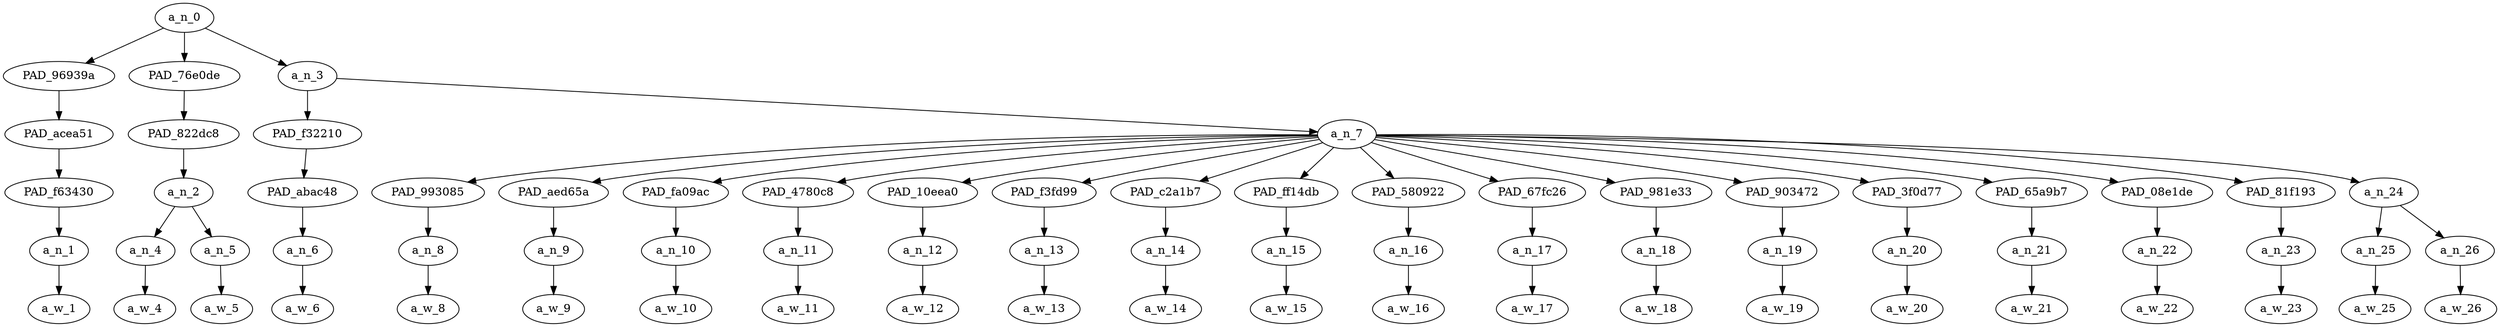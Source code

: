 strict digraph "" {
	a_n_0	[div_dir=1,
		index=0,
		level=5,
		pos="3.004901960784314,5!",
		text_span="[0, 1, 2, 3, 4, 5, 6, 7, 8, 9, 10, 11, 12, 13, 14, 15, 16, 17, 18, 19, 20, 21]",
		value=1.00000000];
	PAD_96939a	[div_dir=-1,
		index=0,
		level=4,
		pos="0.0,4!",
		text_span="[0]",
		value=0.02073141];
	a_n_0 -> PAD_96939a;
	PAD_76e0de	[div_dir=-1,
		index=1,
		level=4,
		pos="1.5,4!",
		text_span="[1, 2]",
		value=0.05129880];
	a_n_0 -> PAD_76e0de;
	a_n_3	[div_dir=1,
		index=2,
		level=4,
		pos="7.514705882352941,4!",
		text_span="[3, 4, 5, 6, 7, 8, 9, 10, 11, 12, 13, 14, 15, 16, 17, 18, 19, 20, 21]",
		value=0.92795389];
	a_n_0 -> a_n_3;
	PAD_acea51	[div_dir=-1,
		index=0,
		level=3,
		pos="0.0,3!",
		text_span="[0]",
		value=0.02073141];
	PAD_96939a -> PAD_acea51;
	PAD_f63430	[div_dir=-1,
		index=0,
		level=2,
		pos="0.0,2!",
		text_span="[0]",
		value=0.02073141];
	PAD_acea51 -> PAD_f63430;
	a_n_1	[div_dir=-1,
		index=0,
		level=1,
		pos="0.0,1!",
		text_span="[0]",
		value=0.02073141];
	PAD_f63430 -> a_n_1;
	a_w_1	[div_dir=0,
		index=0,
		level=0,
		pos="0,0!",
		text_span="[0]",
		value=now];
	a_n_1 -> a_w_1;
	PAD_822dc8	[div_dir=-1,
		index=1,
		level=3,
		pos="1.5,3!",
		text_span="[1, 2]",
		value=0.05129880];
	PAD_76e0de -> PAD_822dc8;
	a_n_2	[div_dir=-1,
		index=1,
		level=2,
		pos="1.5,2!",
		text_span="[1, 2]",
		value=0.05129880];
	PAD_822dc8 -> a_n_2;
	a_n_4	[div_dir=1,
		index=1,
		level=1,
		pos="1.0,1!",
		text_span="[1]",
		value=0.02228291];
	a_n_2 -> a_n_4;
	a_n_5	[div_dir=-1,
		index=2,
		level=1,
		pos="2.0,1!",
		text_span="[2]",
		value=0.02898161];
	a_n_2 -> a_n_5;
	a_w_4	[div_dir=0,
		index=1,
		level=0,
		pos="1,0!",
		text_span="[1]",
		value=nik];
	a_n_4 -> a_w_4;
	a_w_5	[div_dir=0,
		index=2,
		level=0,
		pos="2,0!",
		text_span="[2]",
		value=omar];
	a_n_5 -> a_w_5;
	PAD_f32210	[div_dir=1,
		index=2,
		level=3,
		pos="3.0,3!",
		text_span="[3]",
		value=0.02081843];
	a_n_3 -> PAD_f32210;
	a_n_7	[div_dir=1,
		index=3,
		level=3,
		pos="12.029411764705882,3!",
		text_span="[4, 5, 6, 7, 8, 9, 10, 11, 12, 13, 14, 15, 16, 17, 18, 19, 20, 21]",
		value=0.90708670];
	a_n_3 -> a_n_7;
	PAD_abac48	[div_dir=1,
		index=2,
		level=2,
		pos="3.0,2!",
		text_span="[3]",
		value=0.02081843];
	PAD_f32210 -> PAD_abac48;
	a_n_6	[div_dir=1,
		index=3,
		level=1,
		pos="3.0,1!",
		text_span="[3]",
		value=0.02081843];
	PAD_abac48 -> a_n_6;
	a_w_6	[div_dir=0,
		index=3,
		level=0,
		pos="3,0!",
		text_span="[3]",
		value=is];
	a_n_6 -> a_w_6;
	PAD_993085	[div_dir=1,
		index=3,
		level=2,
		pos="4.0,2!",
		text_span="[4]",
		value=0.01874783];
	a_n_7 -> PAD_993085;
	PAD_aed65a	[div_dir=-1,
		index=4,
		level=2,
		pos="5.0,2!",
		text_span="[5]",
		value=0.01970993];
	a_n_7 -> PAD_aed65a;
	PAD_fa09ac	[div_dir=1,
		index=5,
		level=2,
		pos="6.0,2!",
		text_span="[6]",
		value=0.01860962];
	a_n_7 -> PAD_fa09ac;
	PAD_4780c8	[div_dir=1,
		index=6,
		level=2,
		pos="7.0,2!",
		text_span="[7]",
		value=0.02576881];
	a_n_7 -> PAD_4780c8;
	PAD_10eea0	[div_dir=-1,
		index=7,
		level=2,
		pos="8.0,2!",
		text_span="[8]",
		value=0.03127996];
	a_n_7 -> PAD_10eea0;
	PAD_f3fd99	[div_dir=-1,
		index=8,
		level=2,
		pos="9.0,2!",
		text_span="[9]",
		value=0.03209387];
	a_n_7 -> PAD_f3fd99;
	PAD_c2a1b7	[div_dir=-1,
		index=9,
		level=2,
		pos="10.0,2!",
		text_span="[10]",
		value=0.04427376];
	a_n_7 -> PAD_c2a1b7;
	PAD_ff14db	[div_dir=1,
		index=10,
		level=2,
		pos="11.0,2!",
		text_span="[11]",
		value=0.05515120];
	a_n_7 -> PAD_ff14db;
	PAD_580922	[div_dir=1,
		index=11,
		level=2,
		pos="12.0,2!",
		text_span="[12]",
		value=0.06218527];
	a_n_7 -> PAD_580922;
	PAD_67fc26	[div_dir=-1,
		index=12,
		level=2,
		pos="13.0,2!",
		text_span="[13]",
		value=0.04488177];
	a_n_7 -> PAD_67fc26;
	PAD_981e33	[div_dir=1,
		index=13,
		level=2,
		pos="14.0,2!",
		text_span="[14]",
		value=0.03315478];
	a_n_7 -> PAD_981e33;
	PAD_903472	[div_dir=1,
		index=14,
		level=2,
		pos="15.0,2!",
		text_span="[15]",
		value=0.02459332];
	a_n_7 -> PAD_903472;
	PAD_3f0d77	[div_dir=-1,
		index=15,
		level=2,
		pos="16.0,2!",
		text_span="[16]",
		value=0.05375628];
	a_n_7 -> PAD_3f0d77;
	PAD_65a9b7	[div_dir=-1,
		index=16,
		level=2,
		pos="17.0,2!",
		text_span="[17]",
		value=0.06189699];
	a_n_7 -> PAD_65a9b7;
	PAD_08e1de	[div_dir=1,
		index=17,
		level=2,
		pos="18.0,2!",
		text_span="[18]",
		value=0.15884027];
	a_n_7 -> PAD_08e1de;
	PAD_81f193	[div_dir=1,
		index=18,
		level=2,
		pos="19.0,2!",
		text_span="[19]",
		value=0.09009841];
	a_n_7 -> PAD_81f193;
	a_n_24	[div_dir=1,
		index=19,
		level=2,
		pos="20.5,2!",
		text_span="[20, 21]",
		value=0.13200321];
	a_n_7 -> a_n_24;
	a_n_8	[div_dir=1,
		index=4,
		level=1,
		pos="4.0,1!",
		text_span="[4]",
		value=0.01874783];
	PAD_993085 -> a_n_8;
	a_w_8	[div_dir=0,
		index=4,
		level=0,
		pos="4,0!",
		text_span="[4]",
		value=da];
	a_n_8 -> a_w_8;
	a_n_9	[div_dir=-1,
		index=5,
		level=1,
		pos="5.0,1!",
		text_span="[5]",
		value=0.01970993];
	PAD_aed65a -> a_n_9;
	a_w_9	[div_dir=0,
		index=5,
		level=0,
		pos="5,0!",
		text_span="[5]",
		value=man];
	a_n_9 -> a_w_9;
	a_n_10	[div_dir=1,
		index=6,
		level=1,
		pos="6.0,1!",
		text_span="[6]",
		value=0.01860962];
	PAD_fa09ac -> a_n_10;
	a_w_10	[div_dir=0,
		index=6,
		level=0,
		pos="6,0!",
		text_span="[6]",
		value=perfect];
	a_n_10 -> a_w_10;
	a_n_11	[div_dir=1,
		index=7,
		level=1,
		pos="7.0,1!",
		text_span="[7]",
		value=0.02576881];
	PAD_4780c8 -> a_n_11;
	a_w_11	[div_dir=0,
		index=7,
		level=0,
		pos="7,0!",
		text_span="[7]",
		value=timing];
	a_n_11 -> a_w_11;
	a_n_12	[div_dir=-1,
		index=8,
		level=1,
		pos="8.0,1!",
		text_span="[8]",
		value=0.03127996];
	PAD_10eea0 -> a_n_12;
	a_w_12	[div_dir=0,
		index=8,
		level=0,
		pos="8,0!",
		text_span="[8]",
		value=awesome];
	a_n_12 -> a_w_12;
	a_n_13	[div_dir=-1,
		index=9,
		level=1,
		pos="9.0,1!",
		text_span="[9]",
		value=0.03209387];
	PAD_f3fd99 -> a_n_13;
	a_w_13	[div_dir=0,
		index=9,
		level=0,
		pos="9,0!",
		text_span="[9]",
		value=strategy];
	a_n_13 -> a_w_13;
	a_n_14	[div_dir=-1,
		index=10,
		level=1,
		pos="10.0,1!",
		text_span="[10]",
		value=0.04427376];
	PAD_c2a1b7 -> a_n_14;
	a_w_14	[div_dir=0,
		index=10,
		level=0,
		pos="10,0!",
		text_span="[10]",
		value=tetiba];
	a_n_14 -> a_w_14;
	a_n_15	[div_dir=1,
		index=11,
		level=1,
		pos="11.0,1!",
		text_span="[11]",
		value=0.05515120];
	PAD_ff14db -> a_n_15;
	a_w_15	[div_dir=0,
		index=11,
		level=0,
		pos="11,0!",
		text_span="[11]",
		value=semua];
	a_n_15 -> a_w_15;
	a_n_16	[div_dir=1,
		index=12,
		level=1,
		pos="12.0,1!",
		text_span="[12]",
		value=0.06218527];
	PAD_580922 -> a_n_16;
	a_w_16	[div_dir=0,
		index=12,
		level=0,
		pos="12,0!",
		text_span="[12]",
		value=orang];
	a_n_16 -> a_w_16;
	a_n_17	[div_dir=-1,
		index=13,
		level=1,
		pos="13.0,1!",
		text_span="[13]",
		value=0.04488177];
	PAD_67fc26 -> a_n_17;
	a_w_17	[div_dir=0,
		index=13,
		level=0,
		pos="13,0!",
		text_span="[13]",
		value=suka];
	a_n_17 -> a_w_17;
	a_n_18	[div_dir=1,
		index=14,
		level=1,
		pos="14.0,1!",
		text_span="[14]",
		value=0.03315478];
	PAD_981e33 -> a_n_18;
	a_w_18	[div_dir=0,
		index=14,
		level=0,
		pos="14,0!",
		text_span="[14]",
		value=religious];
	a_n_18 -> a_w_18;
	a_n_19	[div_dir=1,
		index=15,
		level=1,
		pos="15.0,1!",
		text_span="[15]",
		value=0.02459332];
	PAD_903472 -> a_n_19;
	a_w_19	[div_dir=0,
		index=15,
		level=0,
		pos="15,0!",
		text_span="[15]",
		value=man1];
	a_n_19 -> a_w_19;
	a_n_20	[div_dir=-1,
		index=16,
		level=1,
		pos="16.0,1!",
		text_span="[16]",
		value=0.05375628];
	PAD_3f0d77 -> a_n_20;
	a_w_20	[div_dir=0,
		index=16,
		level=0,
		pos="16,0!",
		text_span="[16]",
		value=atheist];
	a_n_20 -> a_w_20;
	a_n_21	[div_dir=-1,
		index=17,
		level=1,
		pos="17.0,1!",
		text_span="[17]",
		value=0.06189699];
	PAD_65a9b7 -> a_n_21;
	a_w_21	[div_dir=0,
		index=17,
		level=0,
		pos="17,0!",
		text_span="[17]",
		value=pon];
	a_n_21 -> a_w_21;
	a_n_22	[div_dir=1,
		index=18,
		level=1,
		pos="18.0,1!",
		text_span="[18]",
		value=0.15884027];
	PAD_08e1de -> a_n_22;
	a_w_22	[div_dir=0,
		index=18,
		level=0,
		pos="18,0!",
		text_span="[18]",
		value=mungkin];
	a_n_22 -> a_w_22;
	a_n_23	[div_dir=1,
		index=19,
		level=1,
		pos="19.0,1!",
		text_span="[19]",
		value=0.09009841];
	PAD_81f193 -> a_n_23;
	a_w_23	[div_dir=0,
		index=19,
		level=0,
		pos="19,0!",
		text_span="[19]",
		value=masuk];
	a_n_23 -> a_w_23;
	a_n_25	[div_dir=-1,
		index=20,
		level=1,
		pos="20.0,1!",
		text_span="[20]",
		value=0.05679271];
	a_n_24 -> a_n_25;
	a_n_26	[div_dir=1,
		index=21,
		level=1,
		pos="21.0,1!",
		text_span="[21]",
		value=0.07519700];
	a_n_24 -> a_n_26;
	a_w_25	[div_dir=0,
		index=20,
		level=0,
		pos="20,0!",
		text_span="[20]",
		value=islam];
	a_n_25 -> a_w_25;
	a_w_26	[div_dir=0,
		index=21,
		level=0,
		pos="21,0!",
		text_span="[21]",
		value=nanti];
	a_n_26 -> a_w_26;
}
